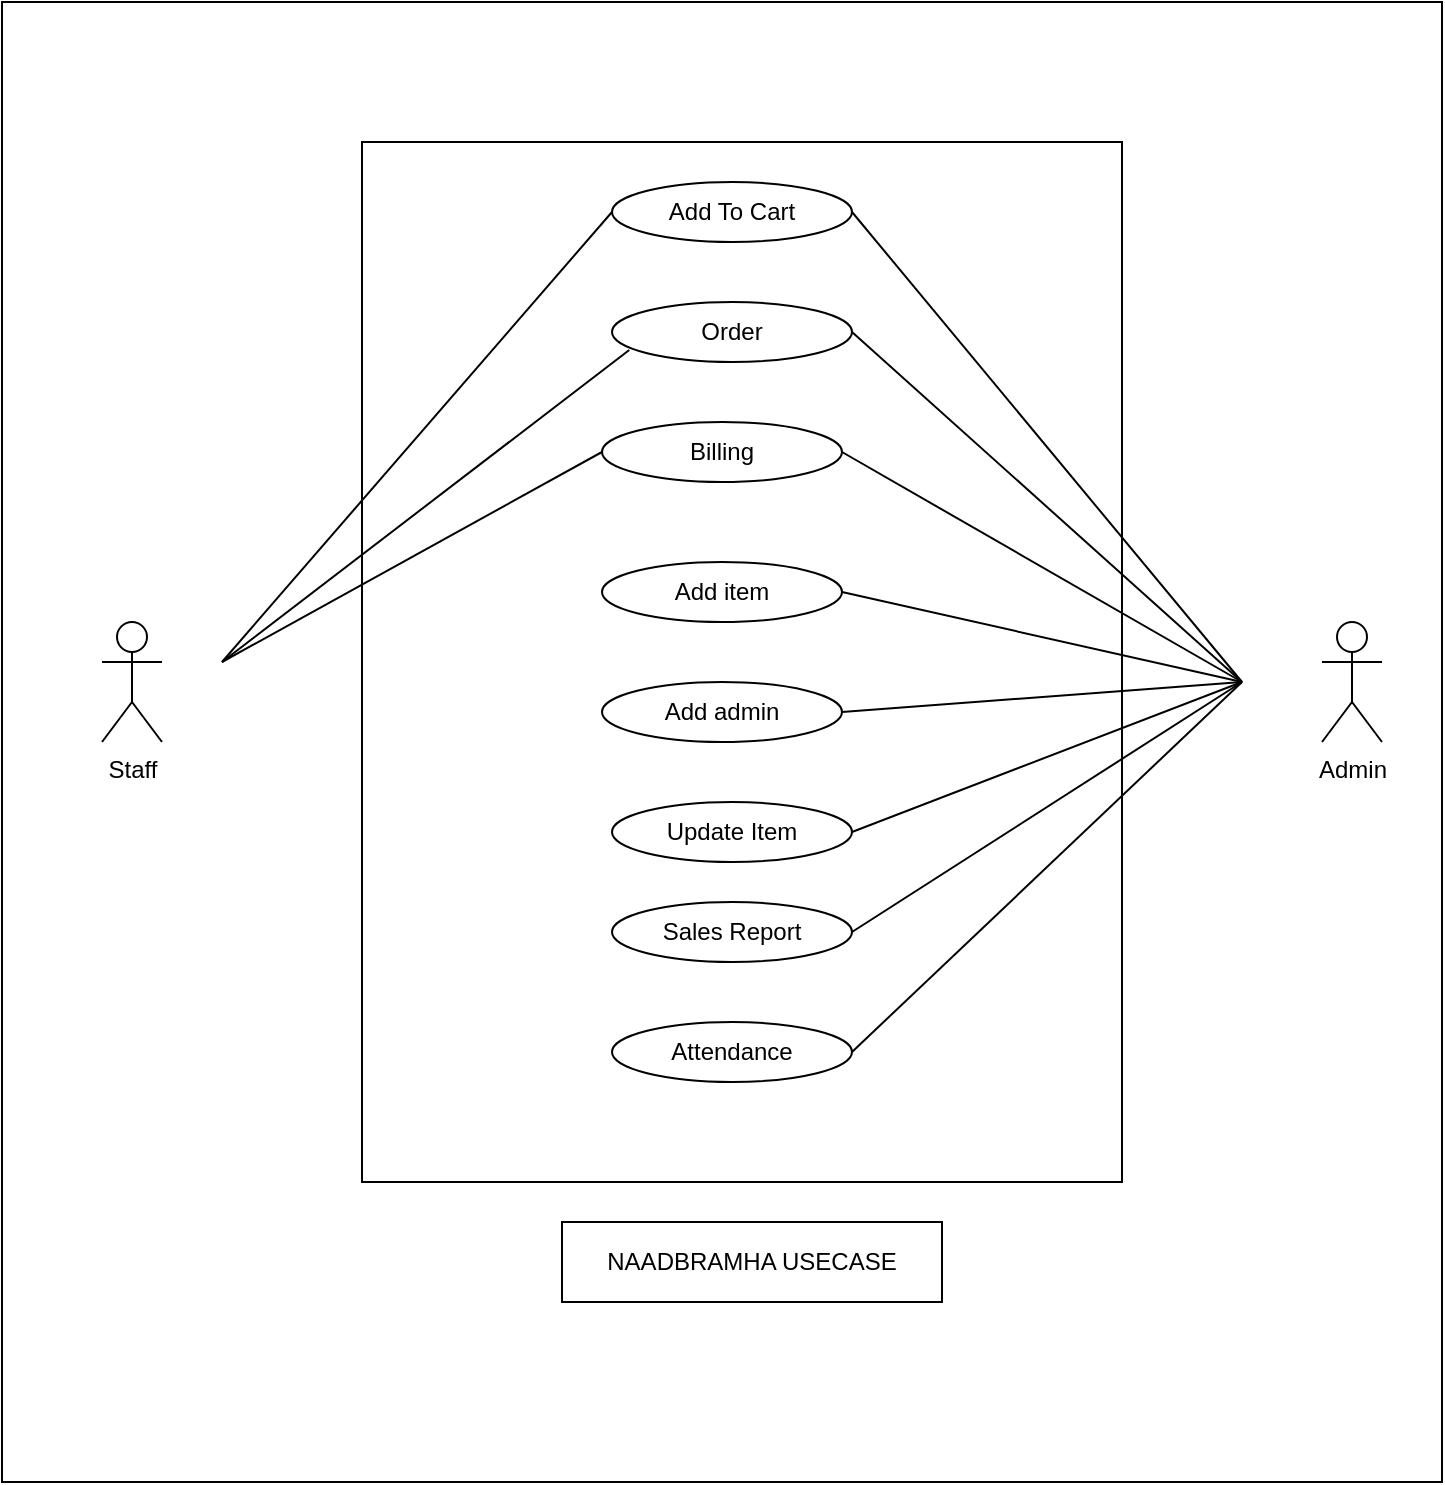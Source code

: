 <mxfile version="26.1.1">
  <diagram name="Page-1" id="cCxBk_eimAqf97GH_cLi">
    <mxGraphModel dx="780" dy="496" grid="1" gridSize="10" guides="1" tooltips="1" connect="1" arrows="1" fold="1" page="1" pageScale="1" pageWidth="850" pageHeight="1100" math="0" shadow="0">
      <root>
        <mxCell id="0" />
        <mxCell id="1" parent="0" />
        <mxCell id="yMlpHwS7ok8onnk14Wce-3" value="&lt;span style=&quot;color: rgba(0, 0, 0, 0); font-family: monospace; font-size: 0px; text-align: start; text-wrap-mode: nowrap;&quot;&gt;%3CmxGraphModel%3E%3Croot%3E%3CmxCell%20id%3D%220%22%2F%3E%3CmxCell%20id%3D%221%22%20parent%3D%220%22%2F%3E%3CmxCell%20id%3D%222%22%20value%3D%22Actor%22%20style%3D%22shape%3DumlActor%3BverticalLabelPosition%3Dbottom%3BverticalAlign%3Dtop%3Bhtml%3D1%3BoutlineConnect%3D0%3B%22%20vertex%3D%221%22%20parent%3D%221%22%3E%3CmxGeometry%20x%3D%22690%22%20y%3D%22250%22%20width%3D%2230%22%20height%3D%2260%22%20as%3D%22geometry%22%2F%3E%3C%2FmxCell%3E%3CmxCell%20id%3D%223%22%20value%3D%22Actor%22%20style%3D%22shape%3DumlActor%3BverticalLabelPosition%3Dbottom%3BverticalAlign%3Dtop%3Bhtml%3D1%3BoutlineConnect%3D0%3B%22%20vertex%3D%221%22%20parent%3D%221%22%3E%3CmxGeometry%20x%3D%22160%22%20y%3D%22250%22%20width%3D%2230%22%20height%3D%2260%22%20as%3D%22geometry%22%2F%3E%3C%2FmxCell%3E%3C%2Froot%3E%3C%2FmxGraphModel%3E&lt;/span&gt;" style="rounded=0;whiteSpace=wrap;html=1;" parent="1" vertex="1">
          <mxGeometry x="50" y="220" width="720" height="740" as="geometry" />
        </mxCell>
        <mxCell id="yMlpHwS7ok8onnk14Wce-4" value="Admin" style="shape=umlActor;verticalLabelPosition=bottom;verticalAlign=top;html=1;outlineConnect=0;" parent="1" vertex="1">
          <mxGeometry x="710" y="530" width="30" height="60" as="geometry" />
        </mxCell>
        <mxCell id="yMlpHwS7ok8onnk14Wce-18" value="" style="rounded=0;whiteSpace=wrap;html=1;" parent="1" vertex="1">
          <mxGeometry x="230" y="290" width="380" height="520" as="geometry" />
        </mxCell>
        <mxCell id="yMlpHwS7ok8onnk14Wce-5" value="Staff" style="shape=umlActor;verticalLabelPosition=bottom;verticalAlign=top;html=1;outlineConnect=0;" parent="1" vertex="1">
          <mxGeometry x="100" y="530" width="30" height="60" as="geometry" />
        </mxCell>
        <mxCell id="yMlpHwS7ok8onnk14Wce-7" value="Billing" style="ellipse;whiteSpace=wrap;html=1;" parent="1" vertex="1">
          <mxGeometry x="350" y="430" width="120" height="30" as="geometry" />
        </mxCell>
        <mxCell id="yMlpHwS7ok8onnk14Wce-8" value="Order" style="ellipse;whiteSpace=wrap;html=1;" parent="1" vertex="1">
          <mxGeometry x="355" y="370" width="120" height="30" as="geometry" />
        </mxCell>
        <mxCell id="yMlpHwS7ok8onnk14Wce-9" value="Attendance" style="ellipse;whiteSpace=wrap;html=1;" parent="1" vertex="1">
          <mxGeometry x="355" y="730" width="120" height="30" as="geometry" />
        </mxCell>
        <mxCell id="yMlpHwS7ok8onnk14Wce-10" value="Add item" style="ellipse;whiteSpace=wrap;html=1;" parent="1" vertex="1">
          <mxGeometry x="350" y="500" width="120" height="30" as="geometry" />
        </mxCell>
        <mxCell id="yMlpHwS7ok8onnk14Wce-11" value="Add admin" style="ellipse;whiteSpace=wrap;html=1;" parent="1" vertex="1">
          <mxGeometry x="350" y="560" width="120" height="30" as="geometry" />
        </mxCell>
        <mxCell id="yMlpHwS7ok8onnk14Wce-12" value="Sales Report" style="ellipse;whiteSpace=wrap;html=1;" parent="1" vertex="1">
          <mxGeometry x="355" y="670" width="120" height="30" as="geometry" />
        </mxCell>
        <mxCell id="yMlpHwS7ok8onnk14Wce-13" value="Update Item" style="ellipse;whiteSpace=wrap;html=1;" parent="1" vertex="1">
          <mxGeometry x="355" y="620" width="120" height="30" as="geometry" />
        </mxCell>
        <mxCell id="yMlpHwS7ok8onnk14Wce-19" value="" style="endArrow=none;html=1;rounded=0;entryX=0.072;entryY=0.8;entryDx=0;entryDy=0;entryPerimeter=0;" parent="1" target="yMlpHwS7ok8onnk14Wce-8" edge="1">
          <mxGeometry width="50" height="50" relative="1" as="geometry">
            <mxPoint x="160" y="550" as="sourcePoint" />
            <mxPoint x="440" y="510" as="targetPoint" />
            <Array as="points">
              <mxPoint x="160" y="550" />
            </Array>
          </mxGeometry>
        </mxCell>
        <mxCell id="yMlpHwS7ok8onnk14Wce-21" value="" style="endArrow=none;html=1;rounded=0;entryX=0;entryY=0.5;entryDx=0;entryDy=0;" parent="1" target="yMlpHwS7ok8onnk14Wce-7" edge="1">
          <mxGeometry width="50" height="50" relative="1" as="geometry">
            <mxPoint x="160" y="550" as="sourcePoint" />
            <mxPoint x="440" y="510" as="targetPoint" />
          </mxGeometry>
        </mxCell>
        <mxCell id="yMlpHwS7ok8onnk14Wce-25" value="" style="endArrow=none;html=1;rounded=0;entryX=1;entryY=0.5;entryDx=0;entryDy=0;" parent="1" target="yMlpHwS7ok8onnk14Wce-8" edge="1">
          <mxGeometry width="50" height="50" relative="1" as="geometry">
            <mxPoint x="670" y="560" as="sourcePoint" />
            <mxPoint x="480" y="405" as="targetPoint" />
          </mxGeometry>
        </mxCell>
        <mxCell id="yMlpHwS7ok8onnk14Wce-26" value="" style="endArrow=none;html=1;rounded=0;entryX=1;entryY=0.5;entryDx=0;entryDy=0;" parent="1" target="yMlpHwS7ok8onnk14Wce-7" edge="1">
          <mxGeometry width="50" height="50" relative="1" as="geometry">
            <mxPoint x="670" y="560" as="sourcePoint" />
            <mxPoint x="490" y="415" as="targetPoint" />
          </mxGeometry>
        </mxCell>
        <mxCell id="yMlpHwS7ok8onnk14Wce-27" value="" style="endArrow=none;html=1;rounded=0;entryX=1;entryY=0.5;entryDx=0;entryDy=0;" parent="1" target="yMlpHwS7ok8onnk14Wce-10" edge="1">
          <mxGeometry width="50" height="50" relative="1" as="geometry">
            <mxPoint x="670" y="560" as="sourcePoint" />
            <mxPoint x="500" y="425" as="targetPoint" />
          </mxGeometry>
        </mxCell>
        <mxCell id="yMlpHwS7ok8onnk14Wce-28" value="" style="endArrow=none;html=1;rounded=0;entryX=1;entryY=0.5;entryDx=0;entryDy=0;" parent="1" target="yMlpHwS7ok8onnk14Wce-12" edge="1">
          <mxGeometry width="50" height="50" relative="1" as="geometry">
            <mxPoint x="670" y="560" as="sourcePoint" />
            <mxPoint x="510" y="435" as="targetPoint" />
          </mxGeometry>
        </mxCell>
        <mxCell id="yMlpHwS7ok8onnk14Wce-29" value="" style="endArrow=none;html=1;rounded=0;entryX=1;entryY=0.5;entryDx=0;entryDy=0;" parent="1" target="yMlpHwS7ok8onnk14Wce-11" edge="1">
          <mxGeometry width="50" height="50" relative="1" as="geometry">
            <mxPoint x="670" y="560" as="sourcePoint" />
            <mxPoint x="520" y="445" as="targetPoint" />
          </mxGeometry>
        </mxCell>
        <mxCell id="yMlpHwS7ok8onnk14Wce-30" value="" style="endArrow=none;html=1;rounded=0;entryX=1;entryY=0.5;entryDx=0;entryDy=0;" parent="1" target="yMlpHwS7ok8onnk14Wce-13" edge="1">
          <mxGeometry width="50" height="50" relative="1" as="geometry">
            <mxPoint x="670" y="560" as="sourcePoint" />
            <mxPoint x="530" y="455" as="targetPoint" />
          </mxGeometry>
        </mxCell>
        <mxCell id="yMlpHwS7ok8onnk14Wce-31" value="" style="endArrow=none;html=1;rounded=0;entryX=1;entryY=0.5;entryDx=0;entryDy=0;" parent="1" target="yMlpHwS7ok8onnk14Wce-9" edge="1">
          <mxGeometry width="50" height="50" relative="1" as="geometry">
            <mxPoint x="670" y="560" as="sourcePoint" />
            <mxPoint x="540" y="465" as="targetPoint" />
          </mxGeometry>
        </mxCell>
        <mxCell id="yMlpHwS7ok8onnk14Wce-34" value="NAADBRAMHA USECASE" style="rounded=0;whiteSpace=wrap;html=1;" parent="1" vertex="1">
          <mxGeometry x="330" y="830" width="190" height="40" as="geometry" />
        </mxCell>
        <mxCell id="yMlpHwS7ok8onnk14Wce-35" value="Add To Cart" style="ellipse;whiteSpace=wrap;html=1;" parent="1" vertex="1">
          <mxGeometry x="355" y="310" width="120" height="30" as="geometry" />
        </mxCell>
        <mxCell id="yMlpHwS7ok8onnk14Wce-36" value="" style="endArrow=none;html=1;rounded=0;entryX=0;entryY=0.5;entryDx=0;entryDy=0;" parent="1" target="yMlpHwS7ok8onnk14Wce-35" edge="1">
          <mxGeometry width="50" height="50" relative="1" as="geometry">
            <mxPoint x="160" y="550" as="sourcePoint" />
            <mxPoint x="375" y="355" as="targetPoint" />
            <Array as="points">
              <mxPoint x="160" y="550" />
            </Array>
          </mxGeometry>
        </mxCell>
        <mxCell id="yMlpHwS7ok8onnk14Wce-37" value="" style="endArrow=none;html=1;rounded=0;entryX=1;entryY=0.5;entryDx=0;entryDy=0;" parent="1" target="yMlpHwS7ok8onnk14Wce-35" edge="1">
          <mxGeometry width="50" height="50" relative="1" as="geometry">
            <mxPoint x="670" y="560" as="sourcePoint" />
            <mxPoint x="480" y="335" as="targetPoint" />
          </mxGeometry>
        </mxCell>
      </root>
    </mxGraphModel>
  </diagram>
</mxfile>
